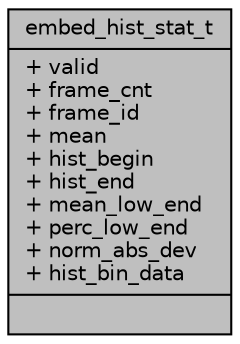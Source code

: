 digraph "embed_hist_stat_t"
{
 // INTERACTIVE_SVG=YES
 // LATEX_PDF_SIZE
  bgcolor="transparent";
  edge [fontname="Helvetica",fontsize="10",labelfontname="Helvetica",labelfontsize="10"];
  node [fontname="Helvetica",fontsize="10",shape=record];
  Node1 [label="{embed_hist_stat_t\n|+ valid\l+ frame_cnt\l+ frame_id\l+ mean\l+ hist_begin\l+ hist_end\l+ mean_low_end\l+ perc_low_end\l+ norm_abs_dev\l+ hist_bin_data\l|}",height=0.2,width=0.4,color="black", fillcolor="grey75", style="filled", fontcolor="black",tooltip=" "];
}

